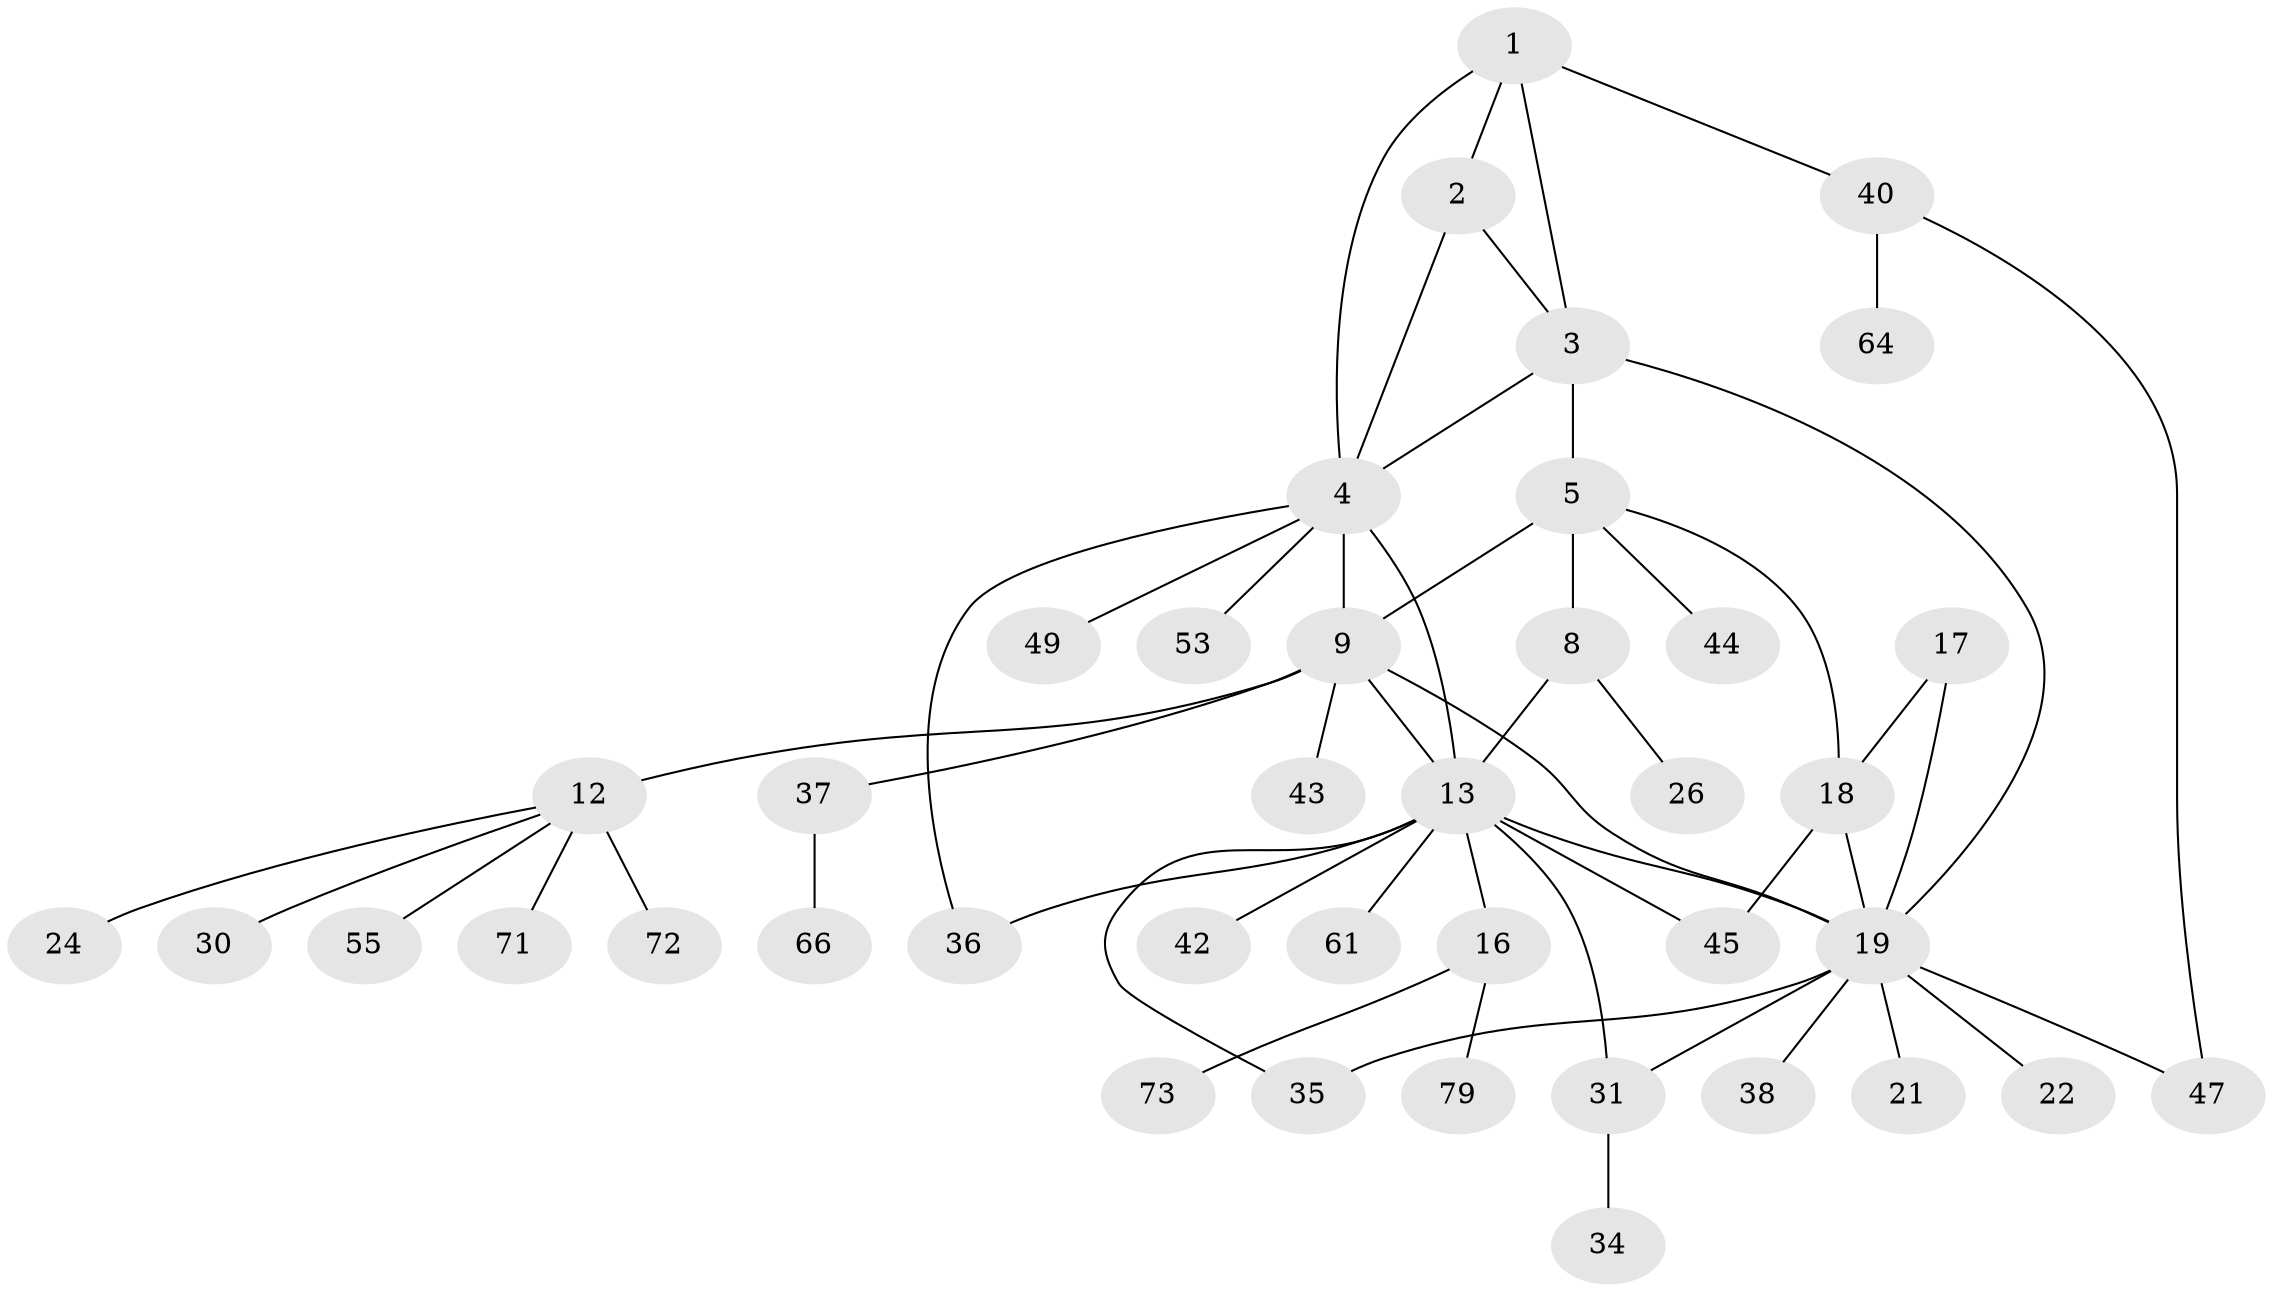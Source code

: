 // original degree distribution, {4: 0.05, 7: 0.0125, 5: 0.05, 9: 0.0375, 3: 0.0625, 6: 0.0375, 11: 0.025, 8: 0.025, 1: 0.5125, 2: 0.1875}
// Generated by graph-tools (version 1.1) at 2025/19/03/04/25 18:19:37]
// undirected, 40 vertices, 54 edges
graph export_dot {
graph [start="1"]
  node [color=gray90,style=filled];
  1 [super="+32"];
  2 [super="+28+29+62+56"];
  3;
  4;
  5 [super="+7+6"];
  8 [super="+41+25+33+63"];
  9 [super="+52+75+10"];
  12;
  13 [super="+23+15+14"];
  16 [super="+39+27"];
  17 [super="+80"];
  18;
  19 [super="+20+58"];
  21;
  22;
  24;
  26;
  30;
  31;
  34 [super="+50"];
  35;
  36;
  37;
  38;
  40;
  42 [super="+46"];
  43;
  44;
  45 [super="+51+59"];
  47;
  49;
  53 [super="+70"];
  55;
  61 [super="+65"];
  64;
  66;
  71;
  72;
  73;
  79;
  1 -- 2;
  1 -- 3;
  1 -- 4;
  1 -- 40;
  2 -- 3;
  2 -- 4;
  3 -- 4;
  3 -- 19;
  3 -- 5;
  4 -- 36;
  4 -- 49;
  4 -- 53;
  4 -- 13;
  4 -- 9 [weight=2];
  5 -- 8 [weight=3];
  5 -- 18;
  5 -- 44;
  5 -- 9;
  8 -- 13;
  8 -- 26;
  9 -- 12 [weight=3];
  9 -- 37;
  9 -- 43;
  9 -- 13;
  9 -- 19;
  12 -- 24;
  12 -- 30;
  12 -- 55;
  12 -- 71;
  12 -- 72;
  13 -- 16 [weight=3];
  13 -- 19;
  13 -- 35;
  13 -- 36;
  13 -- 42;
  13 -- 61;
  13 -- 45;
  13 -- 31;
  16 -- 73;
  16 -- 79;
  17 -- 18;
  17 -- 19 [weight=2];
  18 -- 19 [weight=2];
  18 -- 45;
  19 -- 21;
  19 -- 31;
  19 -- 35;
  19 -- 38;
  19 -- 47;
  19 -- 22;
  31 -- 34;
  37 -- 66;
  40 -- 47;
  40 -- 64;
}
